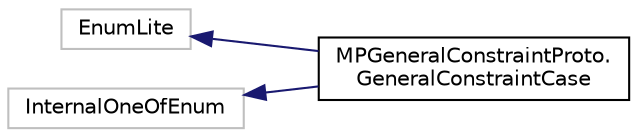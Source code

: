 digraph "Graphical Class Hierarchy"
{
 // LATEX_PDF_SIZE
  edge [fontname="Helvetica",fontsize="10",labelfontname="Helvetica",labelfontsize="10"];
  node [fontname="Helvetica",fontsize="10",shape=record];
  rankdir="LR";
  Node160 [label="EnumLite",height=0.2,width=0.4,color="grey75", fillcolor="white", style="filled",tooltip=" "];
  Node160 -> Node0 [dir="back",color="midnightblue",fontsize="10",style="solid",fontname="Helvetica"];
  Node0 [label="MPGeneralConstraintProto.\lGeneralConstraintCase",height=0.2,width=0.4,color="black", fillcolor="white", style="filled",URL="$enumcom_1_1google_1_1ortools_1_1linearsolver_1_1MPGeneralConstraintProto_1_1GeneralConstraintCase.html",tooltip=" "];
  Node151 [label="InternalOneOfEnum",height=0.2,width=0.4,color="grey75", fillcolor="white", style="filled",tooltip=" "];
  Node151 -> Node0 [dir="back",color="midnightblue",fontsize="10",style="solid",fontname="Helvetica"];
}
